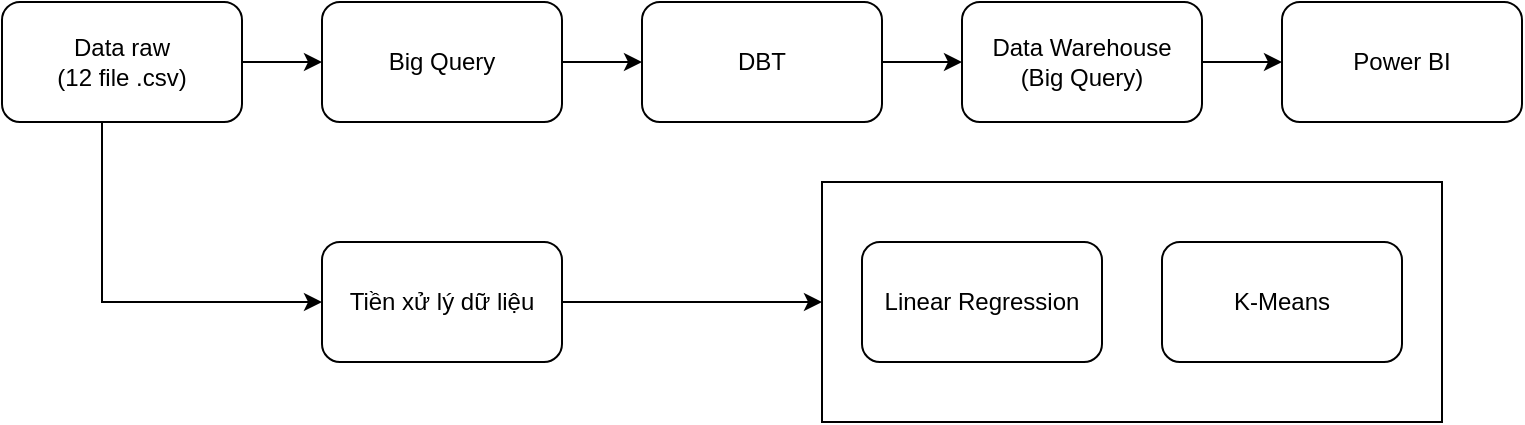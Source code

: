 <mxfile version="21.6.2" type="device" pages="3">
  <diagram name="model;" id="m0bp66GId0jsyPTfsQyx">
    <mxGraphModel dx="1434" dy="756" grid="1" gridSize="10" guides="1" tooltips="1" connect="1" arrows="1" fold="1" page="1" pageScale="1" pageWidth="827" pageHeight="1169" math="0" shadow="0">
      <root>
        <mxCell id="0" />
        <mxCell id="1" parent="0" />
        <mxCell id="AQR6-81IKa9nh8-9OoVs-7" style="edgeStyle=orthogonalEdgeStyle;rounded=0;orthogonalLoop=1;jettySize=auto;html=1;" parent="1" source="AQR6-81IKa9nh8-9OoVs-1" target="AQR6-81IKa9nh8-9OoVs-2" edge="1">
          <mxGeometry relative="1" as="geometry" />
        </mxCell>
        <mxCell id="AQR6-81IKa9nh8-9OoVs-11" style="edgeStyle=orthogonalEdgeStyle;rounded=0;orthogonalLoop=1;jettySize=auto;html=1;entryX=0;entryY=0.5;entryDx=0;entryDy=0;" parent="1" source="AQR6-81IKa9nh8-9OoVs-1" target="AQR6-81IKa9nh8-9OoVs-3" edge="1">
          <mxGeometry relative="1" as="geometry">
            <Array as="points">
              <mxPoint x="90" y="290" />
            </Array>
          </mxGeometry>
        </mxCell>
        <mxCell id="AQR6-81IKa9nh8-9OoVs-1" value="Data raw&lt;br&gt;(12 file .csv)" style="rounded=1;whiteSpace=wrap;html=1;" parent="1" vertex="1">
          <mxGeometry x="40" y="140" width="120" height="60" as="geometry" />
        </mxCell>
        <mxCell id="AQR6-81IKa9nh8-9OoVs-8" style="edgeStyle=orthogonalEdgeStyle;rounded=0;orthogonalLoop=1;jettySize=auto;html=1;entryX=0;entryY=0.5;entryDx=0;entryDy=0;" parent="1" source="AQR6-81IKa9nh8-9OoVs-2" target="AQR6-81IKa9nh8-9OoVs-4" edge="1">
          <mxGeometry relative="1" as="geometry" />
        </mxCell>
        <mxCell id="AQR6-81IKa9nh8-9OoVs-2" value="Big Query" style="rounded=1;whiteSpace=wrap;html=1;" parent="1" vertex="1">
          <mxGeometry x="200" y="140" width="120" height="60" as="geometry" />
        </mxCell>
        <mxCell id="AQR6-81IKa9nh8-9OoVs-15" style="edgeStyle=orthogonalEdgeStyle;rounded=0;orthogonalLoop=1;jettySize=auto;html=1;entryX=0;entryY=0.5;entryDx=0;entryDy=0;" parent="1" source="AQR6-81IKa9nh8-9OoVs-3" target="AQR6-81IKa9nh8-9OoVs-12" edge="1">
          <mxGeometry relative="1" as="geometry" />
        </mxCell>
        <mxCell id="AQR6-81IKa9nh8-9OoVs-3" value="Tiền xử lý dữ liệu" style="rounded=1;whiteSpace=wrap;html=1;" parent="1" vertex="1">
          <mxGeometry x="200" y="260" width="120" height="60" as="geometry" />
        </mxCell>
        <mxCell id="AQR6-81IKa9nh8-9OoVs-9" style="edgeStyle=orthogonalEdgeStyle;rounded=0;orthogonalLoop=1;jettySize=auto;html=1;entryX=0;entryY=0.5;entryDx=0;entryDy=0;" parent="1" source="AQR6-81IKa9nh8-9OoVs-4" target="AQR6-81IKa9nh8-9OoVs-5" edge="1">
          <mxGeometry relative="1" as="geometry" />
        </mxCell>
        <mxCell id="AQR6-81IKa9nh8-9OoVs-4" value="DBT" style="rounded=1;whiteSpace=wrap;html=1;" parent="1" vertex="1">
          <mxGeometry x="360" y="140" width="120" height="60" as="geometry" />
        </mxCell>
        <mxCell id="AQR6-81IKa9nh8-9OoVs-10" style="edgeStyle=orthogonalEdgeStyle;rounded=0;orthogonalLoop=1;jettySize=auto;html=1;entryX=0;entryY=0.5;entryDx=0;entryDy=0;" parent="1" source="AQR6-81IKa9nh8-9OoVs-5" target="AQR6-81IKa9nh8-9OoVs-6" edge="1">
          <mxGeometry relative="1" as="geometry" />
        </mxCell>
        <mxCell id="AQR6-81IKa9nh8-9OoVs-5" value="Data Warehouse&lt;br&gt;(Big Query)" style="rounded=1;whiteSpace=wrap;html=1;" parent="1" vertex="1">
          <mxGeometry x="520" y="140" width="120" height="60" as="geometry" />
        </mxCell>
        <mxCell id="AQR6-81IKa9nh8-9OoVs-6" value="Power BI" style="rounded=1;whiteSpace=wrap;html=1;" parent="1" vertex="1">
          <mxGeometry x="680" y="140" width="120" height="60" as="geometry" />
        </mxCell>
        <mxCell id="AQR6-81IKa9nh8-9OoVs-12" value="" style="rounded=0;whiteSpace=wrap;html=1;" parent="1" vertex="1">
          <mxGeometry x="450" y="230" width="310" height="120" as="geometry" />
        </mxCell>
        <mxCell id="AQR6-81IKa9nh8-9OoVs-13" value="Linear Regression" style="rounded=1;whiteSpace=wrap;html=1;" parent="1" vertex="1">
          <mxGeometry x="470" y="260" width="120" height="60" as="geometry" />
        </mxCell>
        <mxCell id="AQR6-81IKa9nh8-9OoVs-14" value="K-Means" style="rounded=1;whiteSpace=wrap;html=1;" parent="1" vertex="1">
          <mxGeometry x="620" y="260" width="120" height="60" as="geometry" />
        </mxCell>
      </root>
    </mxGraphModel>
  </diagram>
  <diagram id="mOUWf70iW1QVdjqKMjF5" name="Trang-2">
    <mxGraphModel dx="1434" dy="756" grid="1" gridSize="10" guides="1" tooltips="1" connect="1" arrows="1" fold="1" page="1" pageScale="1" pageWidth="827" pageHeight="1169" math="0" shadow="0">
      <root>
        <mxCell id="0" />
        <mxCell id="1" parent="0" />
        <mxCell id="X4MJpI6rzj3HtqLi1CAJ-1" style="edgeStyle=orthogonalEdgeStyle;rounded=0;orthogonalLoop=1;jettySize=auto;html=1;entryX=0;entryY=0.5;entryDx=0;entryDy=0;" edge="1" parent="1" source="X4MJpI6rzj3HtqLi1CAJ-2" target="X4MJpI6rzj3HtqLi1CAJ-4">
          <mxGeometry relative="1" as="geometry" />
        </mxCell>
        <mxCell id="X4MJpI6rzj3HtqLi1CAJ-2" value="Big Query" style="rounded=1;whiteSpace=wrap;html=1;" vertex="1" parent="1">
          <mxGeometry x="200" y="140" width="120" height="60" as="geometry" />
        </mxCell>
        <mxCell id="X4MJpI6rzj3HtqLi1CAJ-3" style="edgeStyle=orthogonalEdgeStyle;rounded=0;orthogonalLoop=1;jettySize=auto;html=1;entryX=0;entryY=0.5;entryDx=0;entryDy=0;" edge="1" parent="1" source="X4MJpI6rzj3HtqLi1CAJ-4" target="X4MJpI6rzj3HtqLi1CAJ-5">
          <mxGeometry relative="1" as="geometry" />
        </mxCell>
        <mxCell id="X4MJpI6rzj3HtqLi1CAJ-4" value="DBT" style="rounded=1;whiteSpace=wrap;html=1;" vertex="1" parent="1">
          <mxGeometry x="360" y="140" width="120" height="60" as="geometry" />
        </mxCell>
        <mxCell id="X4MJpI6rzj3HtqLi1CAJ-5" value="Data Warehouse&lt;br&gt;(Big Query)" style="rounded=1;whiteSpace=wrap;html=1;" vertex="1" parent="1">
          <mxGeometry x="520" y="140" width="120" height="60" as="geometry" />
        </mxCell>
      </root>
    </mxGraphModel>
  </diagram>
  <diagram id="dLS7vuwNWmJfRPYsSf-V" name="Trang-3">
    <mxGraphModel dx="1434" dy="756" grid="1" gridSize="10" guides="1" tooltips="1" connect="1" arrows="1" fold="1" page="1" pageScale="1" pageWidth="827" pageHeight="1169" math="0" shadow="0">
      <root>
        <mxCell id="0" />
        <mxCell id="1" parent="0" />
        <mxCell id="ukKHaA9wq4OZhu8dh8rA-1" style="edgeStyle=orthogonalEdgeStyle;rounded=0;orthogonalLoop=1;jettySize=auto;html=1;entryX=0;entryY=0.5;entryDx=0;entryDy=0;" edge="1" parent="1" source="ukKHaA9wq4OZhu8dh8rA-2" target="ukKHaA9wq4OZhu8dh8rA-3">
          <mxGeometry relative="1" as="geometry" />
        </mxCell>
        <mxCell id="ukKHaA9wq4OZhu8dh8rA-2" value="Data Warehouse&lt;br&gt;(Big Query)" style="rounded=1;whiteSpace=wrap;html=1;" vertex="1" parent="1">
          <mxGeometry x="274" y="160" width="120" height="60" as="geometry" />
        </mxCell>
        <mxCell id="ukKHaA9wq4OZhu8dh8rA-3" value="Power BI" style="rounded=1;whiteSpace=wrap;html=1;" vertex="1" parent="1">
          <mxGeometry x="434" y="160" width="120" height="60" as="geometry" />
        </mxCell>
      </root>
    </mxGraphModel>
  </diagram>
</mxfile>
